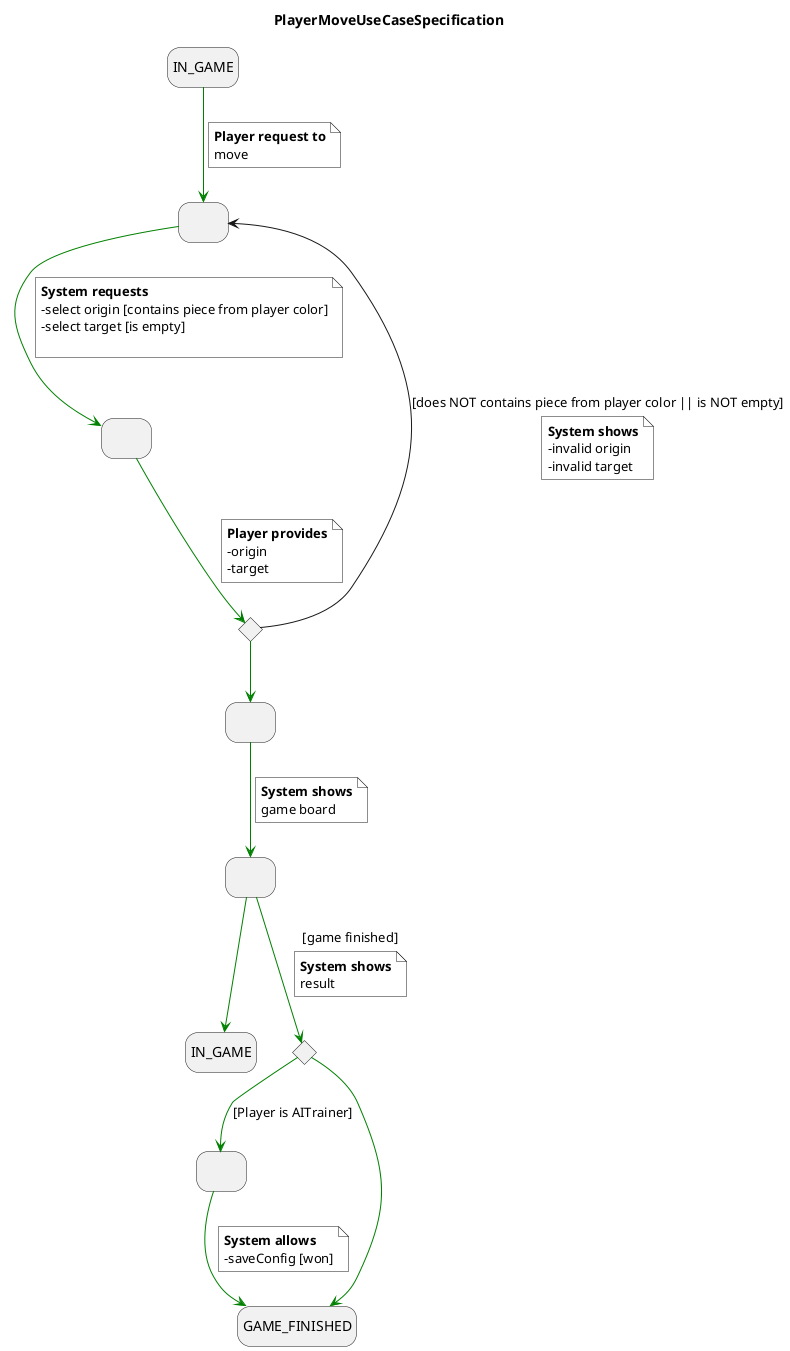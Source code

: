 @startuml PlayerMoveUseCaseSpecification
title PlayerMoveUseCaseSpecification
skinparam NoteBackgroundColor white
hide empty description
state IN_GAME as "IN_GAME"
state IN_GAME_FINISH as "IN_GAME"
state startedGame as " "
state numberOfPlayers as " "
state ifValidNumberOfPlayers <<choice>>
state state1 as " "
state state2 as " "
state actorChoice <<choice>>
state state3 as " "

' [*] --> IN_GAME
IN_GAME -[#green]-> startedGame
note on link #white
  <b>Player request to
  move
end note
startedGame -[#green]-> numberOfPlayers
note on link
  <b>System requests
  -select origin [contains piece from player color]
  -select target [is empty]

end note
numberOfPlayers -[#green]-> ifValidNumberOfPlayers
note on link
  <b>Player provides
  -origin
  -target
end note
ifValidNumberOfPlayers --> startedGame : [does NOT contains piece from player color || is NOT empty]
note on link
  <b>System shows
  -invalid origin
  -invalid target
end note

ifValidNumberOfPlayers -[#green]-> state1
state1 -[#green]-> state2
note on link
  <b>System shows
  game board
end note
' state2 -[#green]-> GAME_FINISHED : [game finished]
state2 -[#green]-> actorChoice : [game finished]
note on link
  <b>System shows
  result
end note
actorChoice -[#green]-> GAME_FINISHED
actorChoice -[#green]-> state3: [Player is AITrainer]
state3 -[#green]-> GAME_FINISHED
note on link
  <b>System allows
  -saveConfig [won]
end note
state2 -[#green]-> IN_GAME_FINISH

@enduml